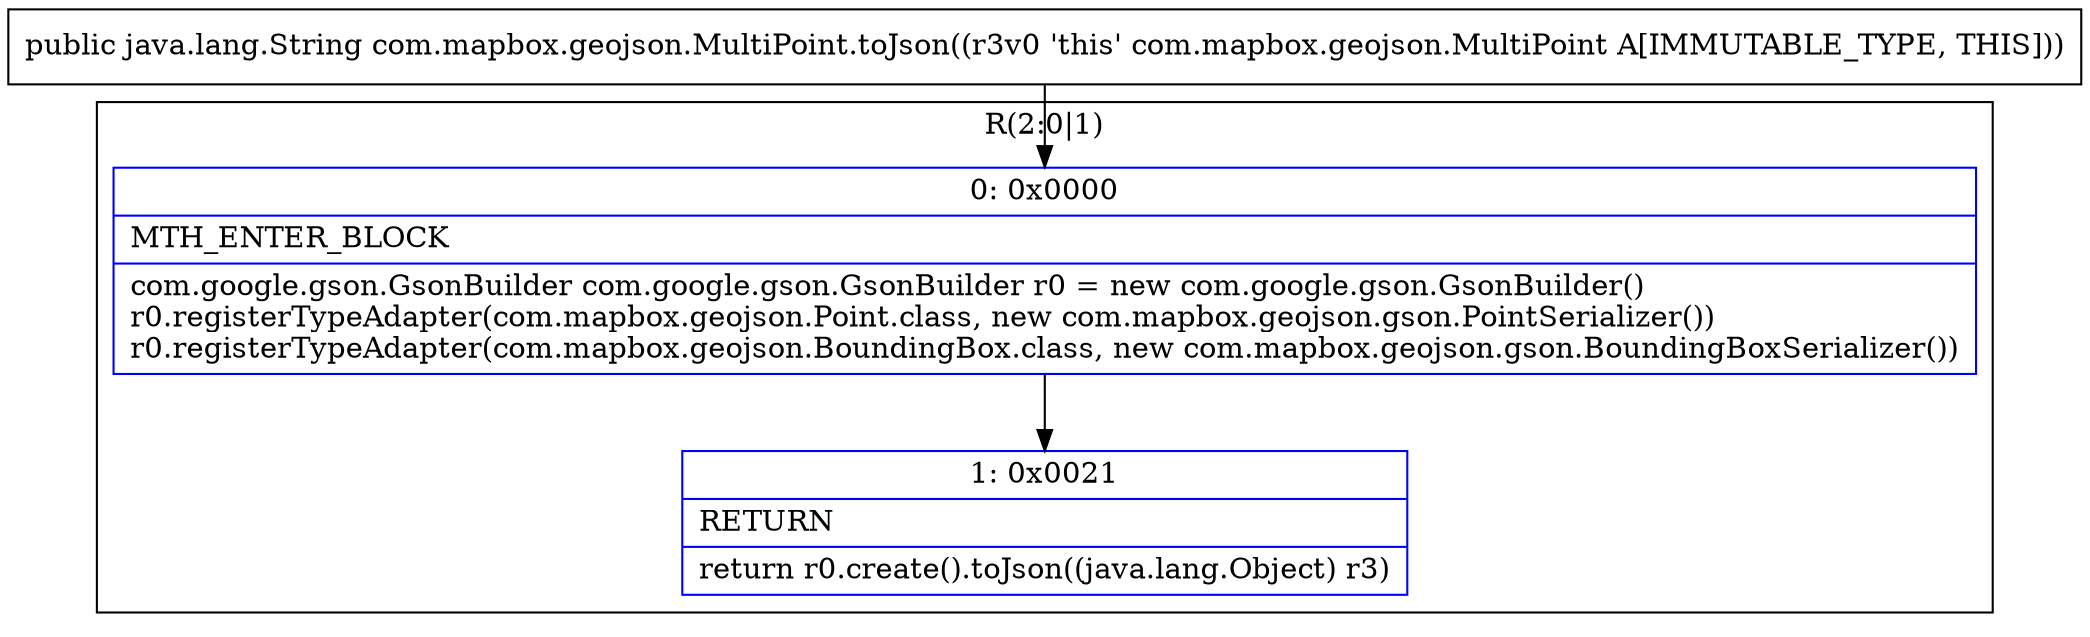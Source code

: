 digraph "CFG forcom.mapbox.geojson.MultiPoint.toJson()Ljava\/lang\/String;" {
subgraph cluster_Region_998912488 {
label = "R(2:0|1)";
node [shape=record,color=blue];
Node_0 [shape=record,label="{0\:\ 0x0000|MTH_ENTER_BLOCK\l|com.google.gson.GsonBuilder com.google.gson.GsonBuilder r0 = new com.google.gson.GsonBuilder()\lr0.registerTypeAdapter(com.mapbox.geojson.Point.class, new com.mapbox.geojson.gson.PointSerializer())\lr0.registerTypeAdapter(com.mapbox.geojson.BoundingBox.class, new com.mapbox.geojson.gson.BoundingBoxSerializer())\l}"];
Node_1 [shape=record,label="{1\:\ 0x0021|RETURN\l|return r0.create().toJson((java.lang.Object) r3)\l}"];
}
MethodNode[shape=record,label="{public java.lang.String com.mapbox.geojson.MultiPoint.toJson((r3v0 'this' com.mapbox.geojson.MultiPoint A[IMMUTABLE_TYPE, THIS])) }"];
MethodNode -> Node_0;
Node_0 -> Node_1;
}

